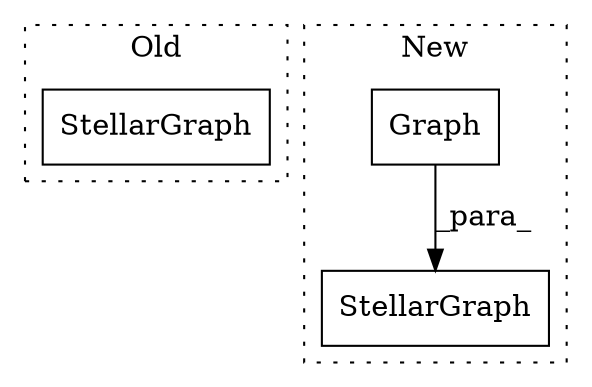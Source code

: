 digraph G {
subgraph cluster0 {
1 [label="StellarGraph" a="32" s="1839" l="14" shape="box"];
label = "Old";
style="dotted";
}
subgraph cluster1 {
2 [label="Graph" a="32" s="1723" l="7" shape="box"];
3 [label="StellarGraph" a="32" s="2267,2281" l="13,1" shape="box"];
label = "New";
style="dotted";
}
2 -> 3 [label="_para_"];
}